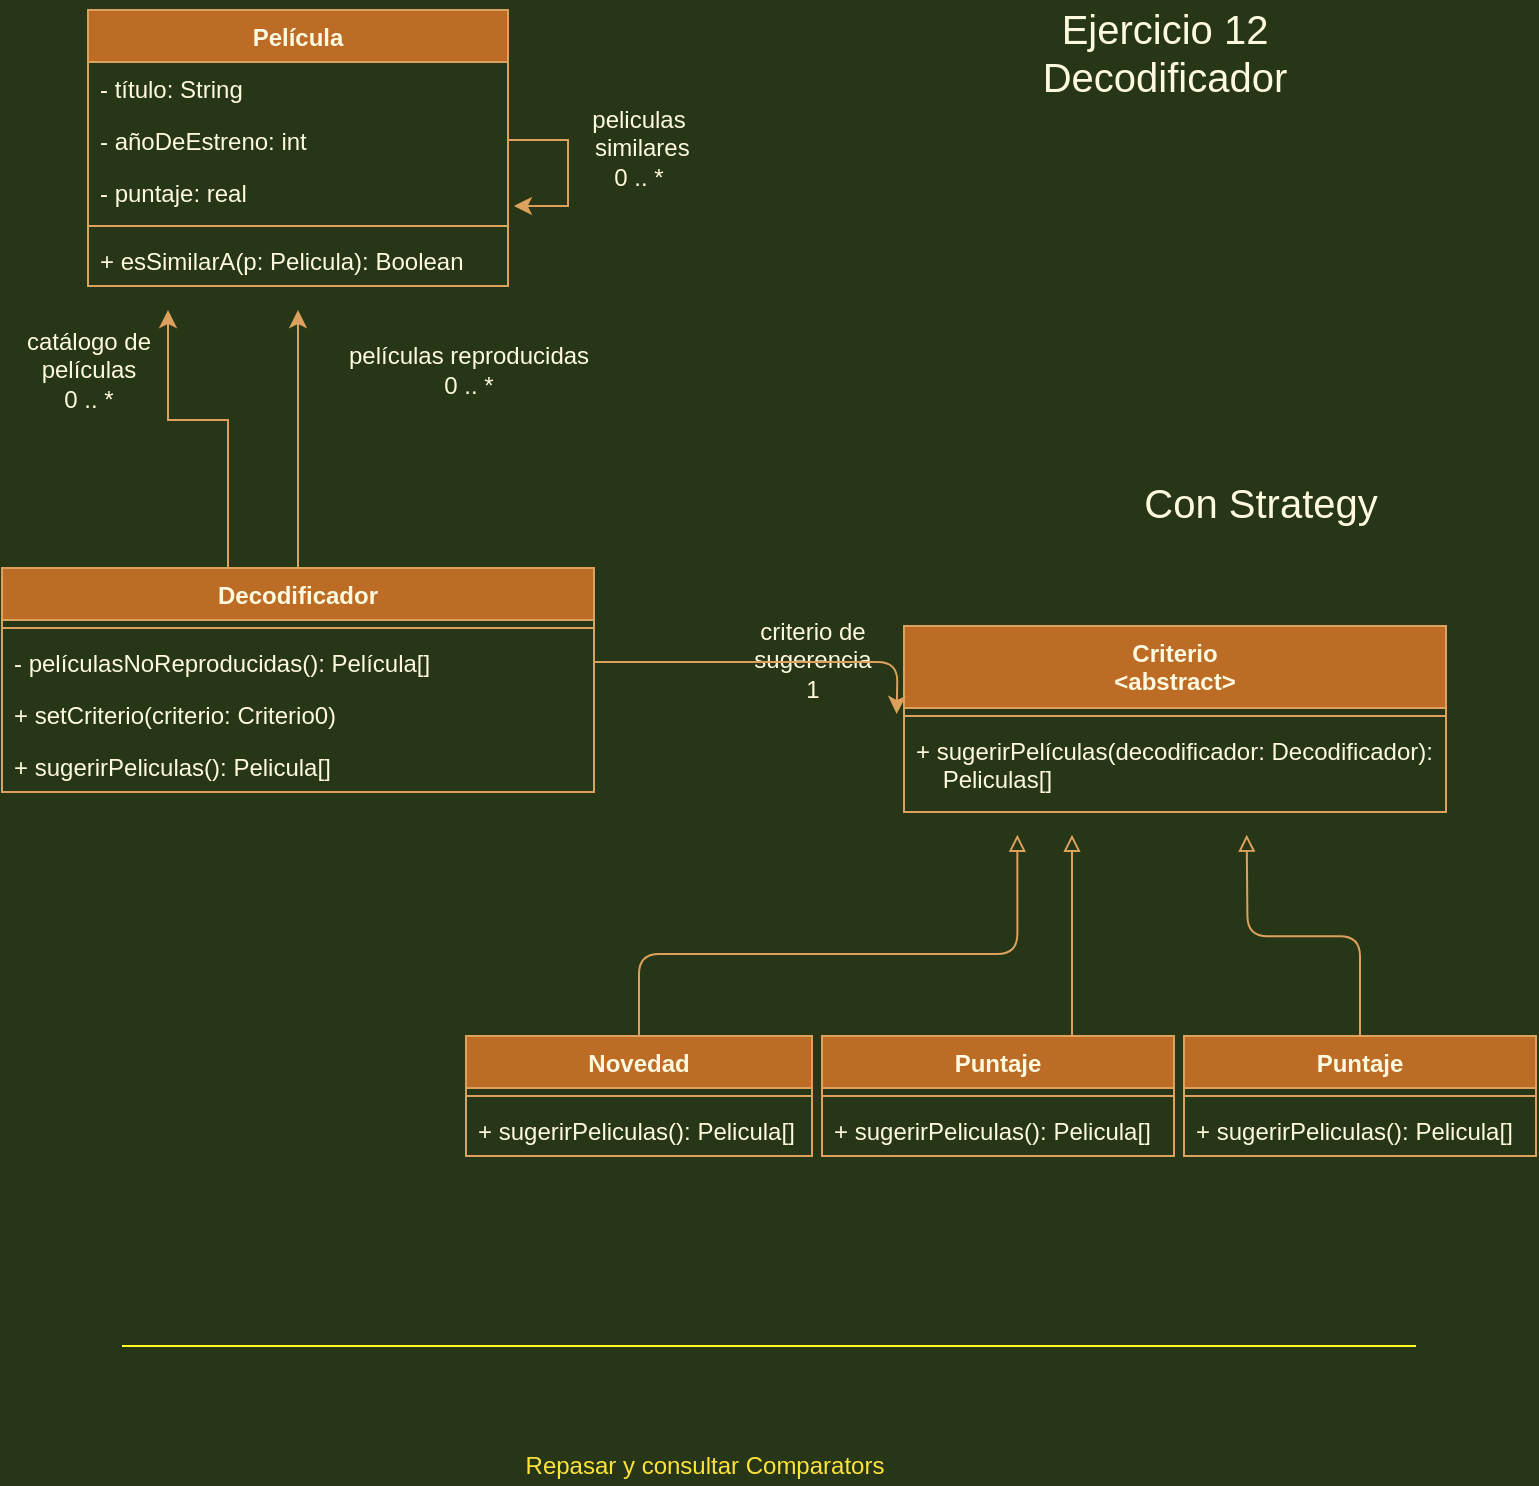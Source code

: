 <mxfile version="19.0.2" type="device"><diagram id="iaDs6pimnOswvixRmrBB" name="Página-1"><mxGraphModel dx="2299" dy="1188" grid="0" gridSize="10" guides="1" tooltips="1" connect="1" arrows="1" fold="1" page="1" pageScale="1" pageWidth="827" pageHeight="1169" background="#283618" math="0" shadow="0"><root><mxCell id="0"/><mxCell id="1" parent="0"/><mxCell id="zr9P3uwXMyxQe-QRP6-F-3" value="Película" style="swimlane;fontStyle=1;align=center;verticalAlign=top;childLayout=stackLayout;horizontal=1;startSize=26;horizontalStack=0;resizeParent=1;resizeParentMax=0;resizeLast=0;collapsible=1;marginBottom=0;fillColor=#BC6C25;strokeColor=#DDA15E;fontColor=#FEFAE0;" vertex="1" parent="1"><mxGeometry x="82" y="97" width="210" height="138" as="geometry"/></mxCell><mxCell id="zr9P3uwXMyxQe-QRP6-F-4" value="- título: String" style="text;strokeColor=none;fillColor=none;align=left;verticalAlign=top;spacingLeft=4;spacingRight=4;overflow=hidden;rotatable=0;points=[[0,0.5],[1,0.5]];portConstraint=eastwest;fontColor=#FEFAE0;" vertex="1" parent="zr9P3uwXMyxQe-QRP6-F-3"><mxGeometry y="26" width="210" height="26" as="geometry"/></mxCell><mxCell id="zr9P3uwXMyxQe-QRP6-F-23" style="edgeStyle=orthogonalEdgeStyle;rounded=0;orthogonalLoop=1;jettySize=auto;html=1;entryX=1.014;entryY=0.769;entryDx=0;entryDy=0;entryPerimeter=0;strokeColor=#DDA15E;fontColor=#FEFAE0;labelBackgroundColor=#283618;" edge="1" parent="zr9P3uwXMyxQe-QRP6-F-3" source="zr9P3uwXMyxQe-QRP6-F-8" target="zr9P3uwXMyxQe-QRP6-F-9"><mxGeometry relative="1" as="geometry"><Array as="points"><mxPoint x="240" y="65"/><mxPoint x="240" y="98"/></Array></mxGeometry></mxCell><mxCell id="zr9P3uwXMyxQe-QRP6-F-8" value="- añoDeEstreno: int" style="text;strokeColor=none;fillColor=none;align=left;verticalAlign=top;spacingLeft=4;spacingRight=4;overflow=hidden;rotatable=0;points=[[0,0.5],[1,0.5]];portConstraint=eastwest;fontColor=#FEFAE0;" vertex="1" parent="zr9P3uwXMyxQe-QRP6-F-3"><mxGeometry y="52" width="210" height="26" as="geometry"/></mxCell><mxCell id="zr9P3uwXMyxQe-QRP6-F-9" value="- puntaje: real" style="text;strokeColor=none;fillColor=none;align=left;verticalAlign=top;spacingLeft=4;spacingRight=4;overflow=hidden;rotatable=0;points=[[0,0.5],[1,0.5]];portConstraint=eastwest;fontColor=#FEFAE0;" vertex="1" parent="zr9P3uwXMyxQe-QRP6-F-3"><mxGeometry y="78" width="210" height="26" as="geometry"/></mxCell><mxCell id="zr9P3uwXMyxQe-QRP6-F-5" value="" style="line;strokeWidth=1;fillColor=none;align=left;verticalAlign=middle;spacingTop=-1;spacingLeft=3;spacingRight=3;rotatable=0;labelPosition=right;points=[];portConstraint=eastwest;strokeColor=#DDA15E;fontColor=#FEFAE0;labelBackgroundColor=#283618;" vertex="1" parent="zr9P3uwXMyxQe-QRP6-F-3"><mxGeometry y="104" width="210" height="8" as="geometry"/></mxCell><mxCell id="zr9P3uwXMyxQe-QRP6-F-6" value="+ esSimilarA(p: Pelicula): Boolean" style="text;strokeColor=none;fillColor=none;align=left;verticalAlign=top;spacingLeft=4;spacingRight=4;overflow=hidden;rotatable=0;points=[[0,0.5],[1,0.5]];portConstraint=eastwest;fontColor=#FEFAE0;" vertex="1" parent="zr9P3uwXMyxQe-QRP6-F-3"><mxGeometry y="112" width="210" height="26" as="geometry"/></mxCell><mxCell id="zr9P3uwXMyxQe-QRP6-F-24" style="edgeStyle=orthogonalEdgeStyle;rounded=0;orthogonalLoop=1;jettySize=auto;html=1;strokeColor=#DDA15E;fontColor=#FEFAE0;labelBackgroundColor=#283618;" edge="1" parent="1" source="zr9P3uwXMyxQe-QRP6-F-18"><mxGeometry relative="1" as="geometry"><mxPoint x="187" y="247" as="targetPoint"/></mxGeometry></mxCell><mxCell id="zr9P3uwXMyxQe-QRP6-F-26" style="edgeStyle=orthogonalEdgeStyle;rounded=0;orthogonalLoop=1;jettySize=auto;html=1;strokeColor=#DDA15E;fontColor=#FEFAE0;labelBackgroundColor=#283618;" edge="1" parent="1" source="zr9P3uwXMyxQe-QRP6-F-18"><mxGeometry relative="1" as="geometry"><mxPoint x="122" y="247" as="targetPoint"/><Array as="points"><mxPoint x="152" y="302"/><mxPoint x="122" y="302"/></Array></mxGeometry></mxCell><mxCell id="zr9P3uwXMyxQe-QRP6-F-18" value="Decodificador" style="swimlane;fontStyle=1;align=center;verticalAlign=top;childLayout=stackLayout;horizontal=1;startSize=26;horizontalStack=0;resizeParent=1;resizeParentMax=0;resizeLast=0;collapsible=1;marginBottom=0;fillColor=#BC6C25;strokeColor=#DDA15E;fontColor=#FEFAE0;" vertex="1" parent="1"><mxGeometry x="39" y="376" width="296" height="112" as="geometry"/></mxCell><mxCell id="zr9P3uwXMyxQe-QRP6-F-20" value="" style="line;strokeWidth=1;fillColor=none;align=left;verticalAlign=middle;spacingTop=-1;spacingLeft=3;spacingRight=3;rotatable=0;labelPosition=right;points=[];portConstraint=eastwest;strokeColor=#DDA15E;fontColor=#FEFAE0;labelBackgroundColor=#283618;" vertex="1" parent="zr9P3uwXMyxQe-QRP6-F-18"><mxGeometry y="26" width="296" height="8" as="geometry"/></mxCell><mxCell id="zr9P3uwXMyxQe-QRP6-F-30" value="- películasNoReproducidas(): Película[]" style="text;strokeColor=none;fillColor=none;align=left;verticalAlign=top;spacingLeft=4;spacingRight=4;overflow=hidden;rotatable=0;points=[[0,0.5],[1,0.5]];portConstraint=eastwest;fontColor=#FEFAE0;" vertex="1" parent="zr9P3uwXMyxQe-QRP6-F-18"><mxGeometry y="34" width="296" height="26" as="geometry"/></mxCell><mxCell id="zr9P3uwXMyxQe-QRP6-F-40" value="+ setCriterio(criterio: Criterio0)" style="text;strokeColor=none;fillColor=none;align=left;verticalAlign=top;spacingLeft=4;spacingRight=4;overflow=hidden;rotatable=0;points=[[0,0.5],[1,0.5]];portConstraint=eastwest;fontColor=#FEFAE0;" vertex="1" parent="zr9P3uwXMyxQe-QRP6-F-18"><mxGeometry y="60" width="296" height="26" as="geometry"/></mxCell><mxCell id="zr9P3uwXMyxQe-QRP6-F-21" value="+ sugerirPeliculas(): Pelicula[]" style="text;strokeColor=none;fillColor=none;align=left;verticalAlign=top;spacingLeft=4;spacingRight=4;overflow=hidden;rotatable=0;points=[[0,0.5],[1,0.5]];portConstraint=eastwest;fontColor=#FEFAE0;" vertex="1" parent="zr9P3uwXMyxQe-QRP6-F-18"><mxGeometry y="86" width="296" height="26" as="geometry"/></mxCell><mxCell id="zr9P3uwXMyxQe-QRP6-F-17" value="peliculas&lt;br&gt;&amp;nbsp;similares&lt;br&gt;0 .. *" style="text;html=1;align=center;verticalAlign=middle;resizable=0;points=[];autosize=1;strokeColor=none;fillColor=none;fontColor=#FEFAE0;" vertex="1" parent="1"><mxGeometry x="322" y="141" width="70" height="50" as="geometry"/></mxCell><mxCell id="zr9P3uwXMyxQe-QRP6-F-25" value="películas reproducidas&lt;br&gt;0 .. *" style="text;html=1;align=center;verticalAlign=middle;resizable=0;points=[];autosize=1;strokeColor=none;fillColor=none;fontColor=#FEFAE0;" vertex="1" parent="1"><mxGeometry x="202" y="262" width="140" height="30" as="geometry"/></mxCell><mxCell id="zr9P3uwXMyxQe-QRP6-F-27" value="catálogo de&lt;br&gt;películas&lt;br&gt;0 .. *" style="text;html=1;align=center;verticalAlign=middle;resizable=0;points=[];autosize=1;strokeColor=none;fillColor=none;fontColor=#FEFAE0;" vertex="1" parent="1"><mxGeometry x="42" y="252" width="80" height="50" as="geometry"/></mxCell><mxCell id="zr9P3uwXMyxQe-QRP6-F-31" value="Ejercicio 12&lt;br style=&quot;font-size: 20px;&quot;&gt;Decodificador" style="text;html=1;align=center;verticalAlign=middle;resizable=0;points=[];autosize=1;strokeColor=none;fillColor=none;fontColor=#FEFAE0;fontSize=20;" vertex="1" parent="1"><mxGeometry x="554" y="92" width="132" height="52" as="geometry"/></mxCell><mxCell id="zr9P3uwXMyxQe-QRP6-F-32" value="&lt;font style=&quot;font-size: 20px;&quot;&gt;Con Strategy&lt;/font&gt;" style="text;html=1;align=center;verticalAlign=middle;resizable=0;points=[];autosize=1;strokeColor=none;fillColor=none;fontColor=#FEFAE0;" vertex="1" parent="1"><mxGeometry x="604" y="332" width="127" height="21" as="geometry"/></mxCell><mxCell id="zr9P3uwXMyxQe-QRP6-F-33" value="Criterio&#10;&lt;abstract&gt;" style="swimlane;fontStyle=1;align=center;verticalAlign=top;childLayout=stackLayout;horizontal=1;startSize=41;horizontalStack=0;resizeParent=1;resizeParentMax=0;resizeLast=0;collapsible=1;marginBottom=0;rounded=0;sketch=0;fontColor=#FEFAE0;strokeColor=#DDA15E;fillColor=#BC6C25;" vertex="1" parent="1"><mxGeometry x="490" y="405" width="271" height="93" as="geometry"/></mxCell><mxCell id="zr9P3uwXMyxQe-QRP6-F-35" value="" style="line;strokeWidth=1;fillColor=none;align=left;verticalAlign=middle;spacingTop=-1;spacingLeft=3;spacingRight=3;rotatable=0;labelPosition=right;points=[];portConstraint=eastwest;rounded=0;sketch=0;fontColor=#FEFAE0;strokeColor=#DDA15E;labelBackgroundColor=#283618;" vertex="1" parent="zr9P3uwXMyxQe-QRP6-F-33"><mxGeometry y="41" width="271" height="8" as="geometry"/></mxCell><mxCell id="zr9P3uwXMyxQe-QRP6-F-36" value="+ sugerirPelículas(decodificador: Decodificador):&#10;    Peliculas[]" style="text;strokeColor=none;fillColor=none;align=left;verticalAlign=top;spacingLeft=4;spacingRight=4;overflow=hidden;rotatable=0;points=[[0,0.5],[1,0.5]];portConstraint=eastwest;rounded=0;sketch=0;fontColor=#FEFAE0;" vertex="1" parent="zr9P3uwXMyxQe-QRP6-F-33"><mxGeometry y="49" width="271" height="44" as="geometry"/></mxCell><mxCell id="zr9P3uwXMyxQe-QRP6-F-38" value="criterio de &lt;br&gt;sugerencia&lt;br&gt;1" style="text;html=1;align=center;verticalAlign=middle;resizable=0;points=[];autosize=1;strokeColor=none;fillColor=none;fontColor=#FEFAE0;" vertex="1" parent="1"><mxGeometry x="409" y="399" width="69" height="46" as="geometry"/></mxCell><mxCell id="zr9P3uwXMyxQe-QRP6-F-41" style="edgeStyle=orthogonalEdgeStyle;curved=0;rounded=1;sketch=0;orthogonalLoop=1;jettySize=auto;html=1;fontColor=#FEFAE0;strokeColor=#DDA15E;fillColor=#BC6C25;labelBackgroundColor=#283618;" edge="1" parent="1" source="zr9P3uwXMyxQe-QRP6-F-30"><mxGeometry relative="1" as="geometry"><mxPoint x="486.333" y="449.0" as="targetPoint"/></mxGeometry></mxCell><mxCell id="zr9P3uwXMyxQe-QRP6-F-42" value="" style="line;strokeWidth=1;fillColor=none;align=left;verticalAlign=middle;spacingTop=-1;spacingLeft=3;spacingRight=3;rotatable=0;labelPosition=right;points=[];portConstraint=eastwest;rounded=0;sketch=0;fontColor=#FEE43A;labelBorderColor=none;labelBackgroundColor=default;strokeColor=#FFFF1F;" vertex="1" parent="1"><mxGeometry x="99" y="761" width="647" height="8" as="geometry"/></mxCell><mxCell id="zr9P3uwXMyxQe-QRP6-F-100" style="edgeStyle=orthogonalEdgeStyle;rounded=1;sketch=0;orthogonalLoop=1;jettySize=auto;html=1;fontColor=#FEE43A;endArrow=block;endFill=0;strokeColor=#DDA15E;fillColor=#BC6C25;" edge="1" parent="1" source="zr9P3uwXMyxQe-QRP6-F-84"><mxGeometry relative="1" as="geometry"><mxPoint x="546.667" y="509.333" as="targetPoint"/><Array as="points"><mxPoint x="357" y="569"/><mxPoint x="547" y="569"/></Array></mxGeometry></mxCell><mxCell id="zr9P3uwXMyxQe-QRP6-F-84" value="Novedad" style="swimlane;fontStyle=1;align=center;verticalAlign=top;childLayout=stackLayout;horizontal=1;startSize=26;horizontalStack=0;resizeParent=1;resizeParentMax=0;resizeLast=0;collapsible=1;marginBottom=0;fillColor=#BC6C25;strokeColor=#DDA15E;fontColor=#FEFAE0;" vertex="1" parent="1"><mxGeometry x="271" y="610" width="173" height="60" as="geometry"/></mxCell><mxCell id="zr9P3uwXMyxQe-QRP6-F-86" value="" style="line;strokeWidth=1;fillColor=none;align=left;verticalAlign=middle;spacingTop=-1;spacingLeft=3;spacingRight=3;rotatable=0;labelPosition=right;points=[];portConstraint=eastwest;strokeColor=#DDA15E;fontColor=#FEFAE0;labelBackgroundColor=#283618;" vertex="1" parent="zr9P3uwXMyxQe-QRP6-F-84"><mxGeometry y="26" width="173" height="8" as="geometry"/></mxCell><mxCell id="zr9P3uwXMyxQe-QRP6-F-89" value="+ sugerirPeliculas(): Pelicula[]" style="text;strokeColor=none;fillColor=none;align=left;verticalAlign=top;spacingLeft=4;spacingRight=4;overflow=hidden;rotatable=0;points=[[0,0.5],[1,0.5]];portConstraint=eastwest;fontColor=#FEFAE0;" vertex="1" parent="zr9P3uwXMyxQe-QRP6-F-84"><mxGeometry y="34" width="173" height="26" as="geometry"/></mxCell><mxCell id="zr9P3uwXMyxQe-QRP6-F-96" style="edgeStyle=orthogonalEdgeStyle;rounded=1;sketch=0;orthogonalLoop=1;jettySize=auto;html=1;fontColor=#FEE43A;endArrow=block;endFill=0;strokeColor=#DDA15E;fillColor=#BC6C25;" edge="1" parent="1"><mxGeometry relative="1" as="geometry"><mxPoint x="574.0" y="509.333" as="targetPoint"/><mxPoint x="574.0" y="615" as="sourcePoint"/></mxGeometry></mxCell><mxCell id="zr9P3uwXMyxQe-QRP6-F-92" value="Puntaje" style="swimlane;fontStyle=1;align=center;verticalAlign=top;childLayout=stackLayout;horizontal=1;startSize=26;horizontalStack=0;resizeParent=1;resizeParentMax=0;resizeLast=0;collapsible=1;marginBottom=0;fillColor=#BC6C25;strokeColor=#DDA15E;fontColor=#FEFAE0;" vertex="1" parent="1"><mxGeometry x="449" y="610" width="176" height="60" as="geometry"/></mxCell><mxCell id="zr9P3uwXMyxQe-QRP6-F-93" value="" style="line;strokeWidth=1;fillColor=none;align=left;verticalAlign=middle;spacingTop=-1;spacingLeft=3;spacingRight=3;rotatable=0;labelPosition=right;points=[];portConstraint=eastwest;strokeColor=#DDA15E;fontColor=#FEFAE0;labelBackgroundColor=#283618;" vertex="1" parent="zr9P3uwXMyxQe-QRP6-F-92"><mxGeometry y="26" width="176" height="8" as="geometry"/></mxCell><mxCell id="zr9P3uwXMyxQe-QRP6-F-94" value="+ sugerirPeliculas(): Pelicula[]" style="text;strokeColor=none;fillColor=none;align=left;verticalAlign=top;spacingLeft=4;spacingRight=4;overflow=hidden;rotatable=0;points=[[0,0.5],[1,0.5]];portConstraint=eastwest;fontColor=#FEFAE0;" vertex="1" parent="zr9P3uwXMyxQe-QRP6-F-92"><mxGeometry y="34" width="176" height="26" as="geometry"/></mxCell><mxCell id="zr9P3uwXMyxQe-QRP6-F-101" style="edgeStyle=orthogonalEdgeStyle;rounded=1;sketch=0;orthogonalLoop=1;jettySize=auto;html=1;fontColor=#FEE43A;endArrow=block;endFill=0;strokeColor=#DDA15E;fillColor=#BC6C25;" edge="1" parent="1" source="zr9P3uwXMyxQe-QRP6-F-97"><mxGeometry relative="1" as="geometry"><mxPoint x="661.333" y="509.333" as="targetPoint"/></mxGeometry></mxCell><mxCell id="zr9P3uwXMyxQe-QRP6-F-97" value="Puntaje" style="swimlane;fontStyle=1;align=center;verticalAlign=top;childLayout=stackLayout;horizontal=1;startSize=26;horizontalStack=0;resizeParent=1;resizeParentMax=0;resizeLast=0;collapsible=1;marginBottom=0;fillColor=#BC6C25;strokeColor=#DDA15E;fontColor=#FEFAE0;" vertex="1" parent="1"><mxGeometry x="630" y="610" width="176" height="60" as="geometry"/></mxCell><mxCell id="zr9P3uwXMyxQe-QRP6-F-98" value="" style="line;strokeWidth=1;fillColor=none;align=left;verticalAlign=middle;spacingTop=-1;spacingLeft=3;spacingRight=3;rotatable=0;labelPosition=right;points=[];portConstraint=eastwest;strokeColor=#DDA15E;fontColor=#FEFAE0;labelBackgroundColor=#283618;" vertex="1" parent="zr9P3uwXMyxQe-QRP6-F-97"><mxGeometry y="26" width="176" height="8" as="geometry"/></mxCell><mxCell id="zr9P3uwXMyxQe-QRP6-F-99" value="+ sugerirPeliculas(): Pelicula[]" style="text;strokeColor=none;fillColor=none;align=left;verticalAlign=top;spacingLeft=4;spacingRight=4;overflow=hidden;rotatable=0;points=[[0,0.5],[1,0.5]];portConstraint=eastwest;fontColor=#FEFAE0;" vertex="1" parent="zr9P3uwXMyxQe-QRP6-F-97"><mxGeometry y="34" width="176" height="26" as="geometry"/></mxCell><mxCell id="zr9P3uwXMyxQe-QRP6-F-102" value="Repasar y consultar Comparators" style="text;html=1;align=center;verticalAlign=middle;resizable=0;points=[];autosize=1;strokeColor=none;fillColor=none;fontColor=#FEE43A;" vertex="1" parent="1"><mxGeometry x="295" y="816" width="189" height="18" as="geometry"/></mxCell></root></mxGraphModel></diagram></mxfile>
